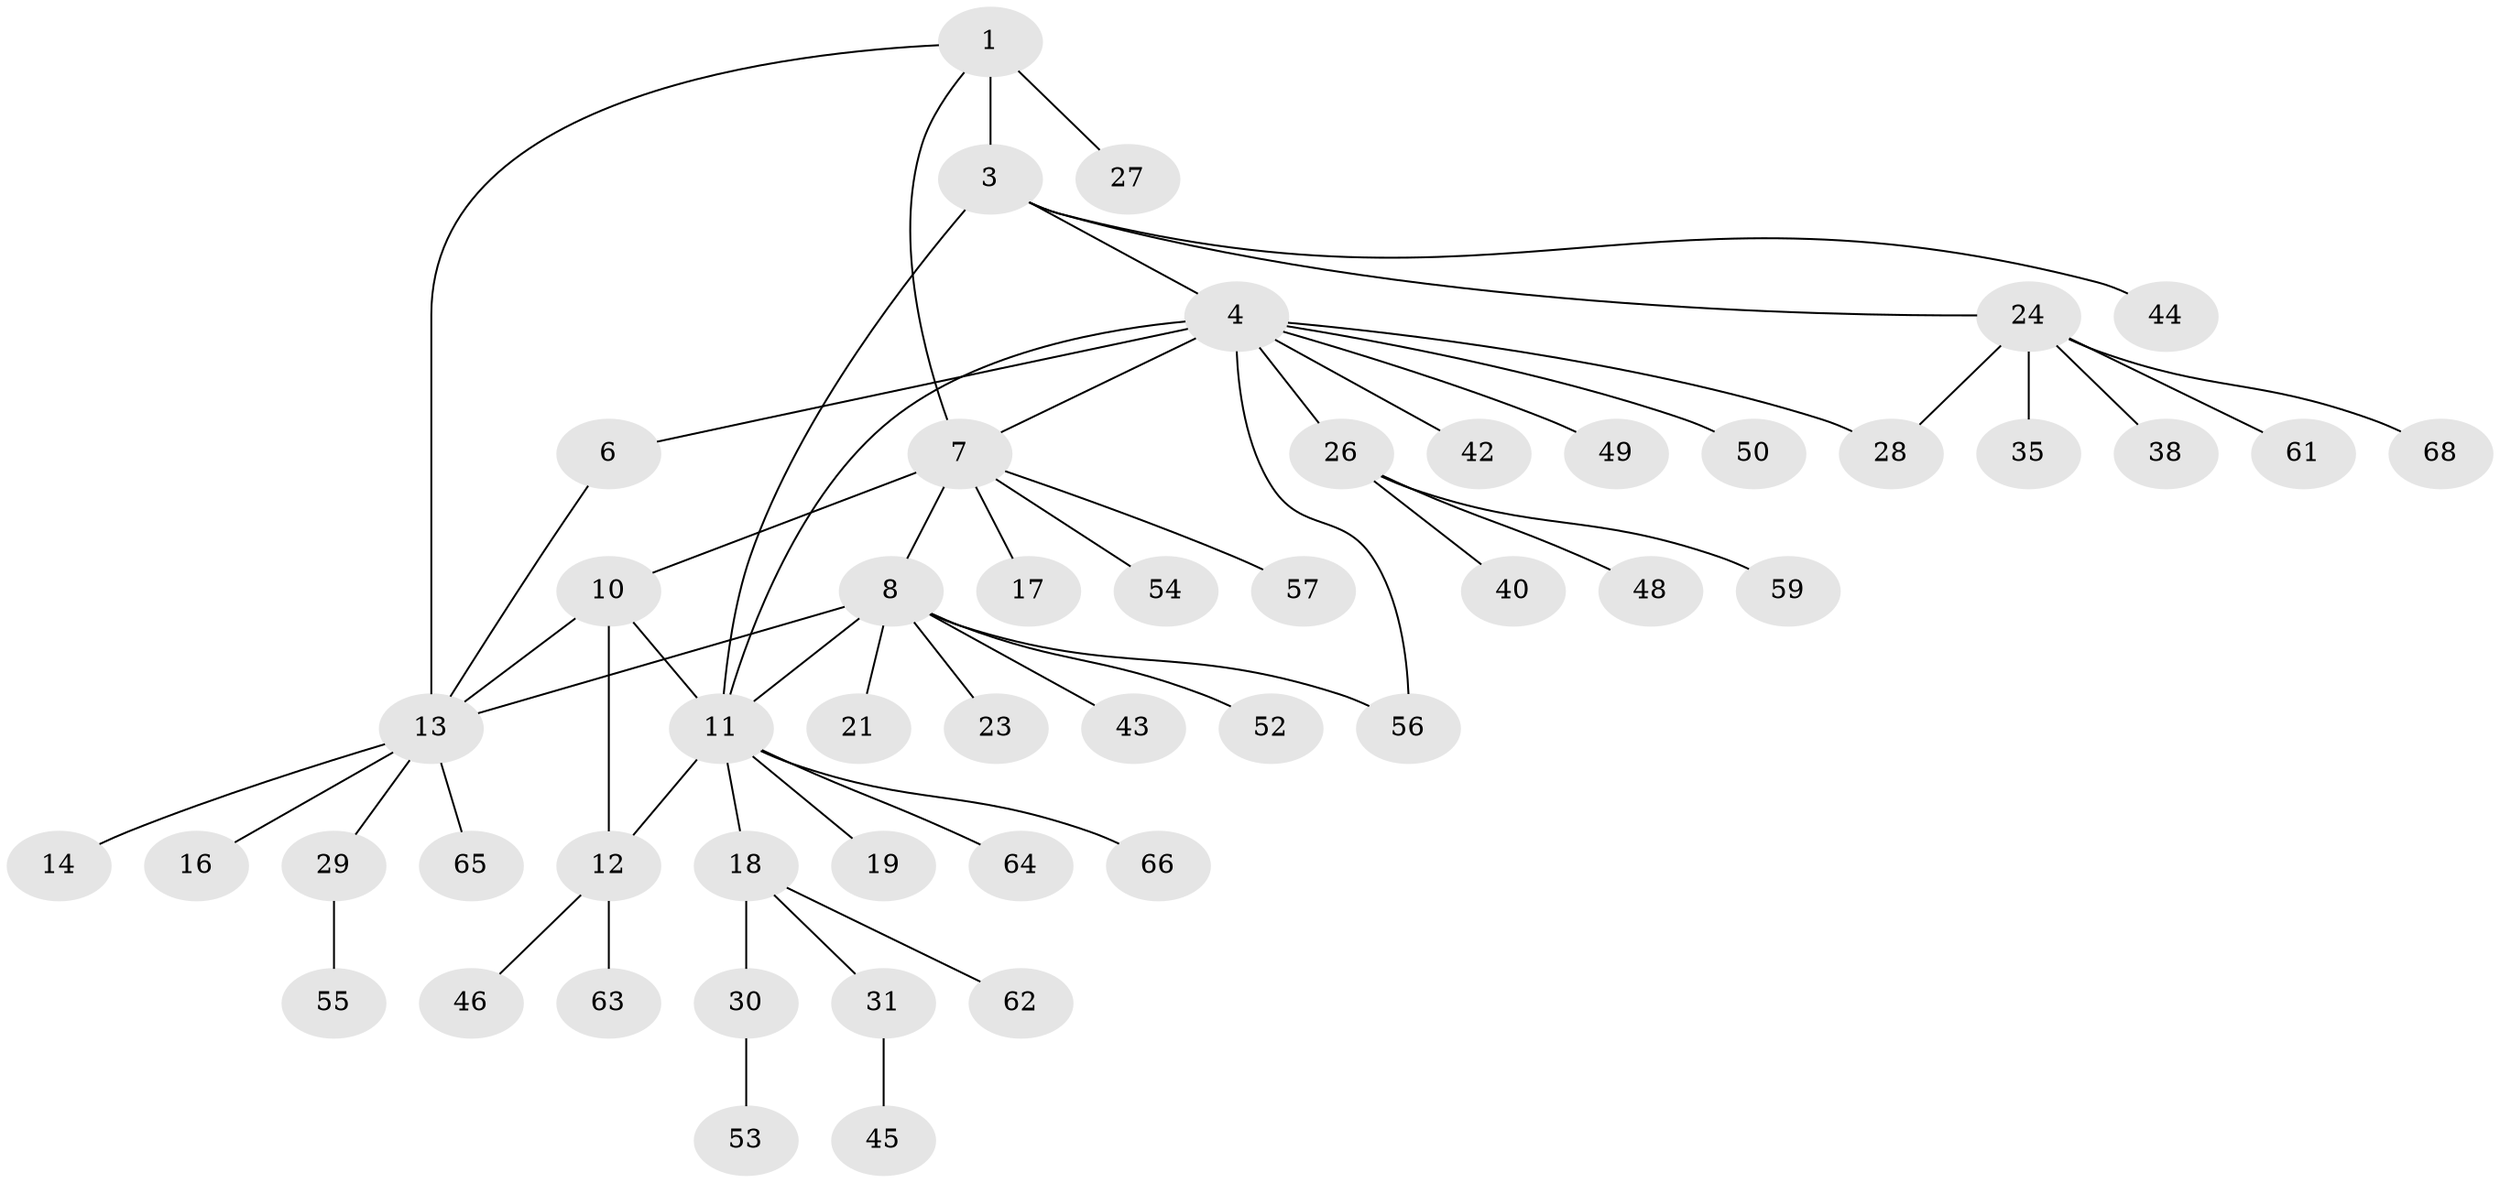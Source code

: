 // Generated by graph-tools (version 1.1) at 2025/24/03/03/25 07:24:18]
// undirected, 49 vertices, 58 edges
graph export_dot {
graph [start="1"]
  node [color=gray90,style=filled];
  1 [super="+2"];
  3 [super="+41"];
  4 [super="+5"];
  6;
  7 [super="+9"];
  8 [super="+20"];
  10 [super="+32"];
  11 [super="+39"];
  12;
  13 [super="+15"];
  14 [super="+34"];
  16 [super="+69"];
  17;
  18 [super="+36"];
  19 [super="+22"];
  21;
  23;
  24 [super="+25"];
  26 [super="+37"];
  27;
  28 [super="+47"];
  29;
  30 [super="+33"];
  31 [super="+67"];
  35;
  38;
  40;
  42 [super="+60"];
  43;
  44;
  45;
  46;
  48;
  49;
  50 [super="+51"];
  52;
  53;
  54 [super="+58"];
  55 [super="+70"];
  56;
  57;
  59;
  61;
  62;
  63;
  64;
  65;
  66;
  68;
  1 -- 3 [weight=2];
  1 -- 7;
  1 -- 27;
  1 -- 13;
  3 -- 11;
  3 -- 24;
  3 -- 44;
  3 -- 4;
  4 -- 6 [weight=2];
  4 -- 11;
  4 -- 42;
  4 -- 56;
  4 -- 7;
  4 -- 49;
  4 -- 50;
  4 -- 26;
  4 -- 28;
  6 -- 13;
  7 -- 8 [weight=2];
  7 -- 10;
  7 -- 57;
  7 -- 17;
  7 -- 54;
  8 -- 13;
  8 -- 21;
  8 -- 23;
  8 -- 43;
  8 -- 52;
  8 -- 56;
  8 -- 11;
  10 -- 11;
  10 -- 12;
  10 -- 13;
  11 -- 12;
  11 -- 18;
  11 -- 19;
  11 -- 64;
  11 -- 66;
  12 -- 46;
  12 -- 63;
  13 -- 14 [weight=2];
  13 -- 16;
  13 -- 65;
  13 -- 29;
  18 -- 30;
  18 -- 31;
  18 -- 62;
  24 -- 35;
  24 -- 68;
  24 -- 38;
  24 -- 28;
  24 -- 61;
  26 -- 40;
  26 -- 48;
  26 -- 59;
  29 -- 55;
  30 -- 53;
  31 -- 45;
}
